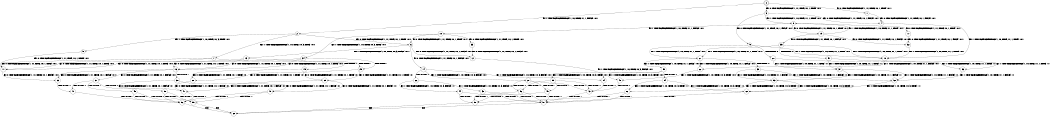 digraph BCG {
size = "7, 10.5";
center = TRUE;
node [shape = circle];
0 [peripheries = 2];
0 -> 1 [label = "EX !0 !ATOMIC_EXCH_BRANCH (1, +1, TRUE, +0, 1, TRUE) !:0:1:"];
0 -> 2 [label = "EX !1 !ATOMIC_EXCH_BRANCH (1, +0, TRUE, +1, 1, FALSE) !:0:1:"];
0 -> 3 [label = "EX !0 !ATOMIC_EXCH_BRANCH (1, +1, TRUE, +0, 1, TRUE) !:0:1:"];
1 -> 4 [label = "EX !0 !ATOMIC_EXCH_BRANCH (1, +1, TRUE, +0, 1, FALSE) !:0:1:"];
2 -> 5 [label = "EX !1 !ATOMIC_EXCH_BRANCH (1, +0, TRUE, +0, 3, TRUE) !:0:1:"];
2 -> 6 [label = "EX !0 !ATOMIC_EXCH_BRANCH (1, +1, TRUE, +0, 1, TRUE) !:0:1:"];
2 -> 7 [label = "EX !1 !ATOMIC_EXCH_BRANCH (1, +0, TRUE, +0, 3, TRUE) !:0:1:"];
3 -> 4 [label = "EX !0 !ATOMIC_EXCH_BRANCH (1, +1, TRUE, +0, 1, FALSE) !:0:1:"];
3 -> 8 [label = "EX !1 !ATOMIC_EXCH_BRANCH (1, +0, TRUE, +1, 1, TRUE) !:0:1:"];
3 -> 9 [label = "EX !0 !ATOMIC_EXCH_BRANCH (1, +1, TRUE, +0, 1, FALSE) !:0:1:"];
4 -> 10 [label = "EX !1 !ATOMIC_EXCH_BRANCH (1, +0, TRUE, +1, 1, TRUE) !:0:1:"];
5 -> 11 [label = "EX !0 !ATOMIC_EXCH_BRANCH (1, +1, TRUE, +0, 1, TRUE) !:0:1:"];
6 -> 12 [label = "EX !0 !ATOMIC_EXCH_BRANCH (1, +1, TRUE, +0, 1, FALSE) !:0:1:"];
6 -> 13 [label = "EX !1 !ATOMIC_EXCH_BRANCH (1, +0, TRUE, +0, 3, FALSE) !:0:1:"];
6 -> 14 [label = "EX !0 !ATOMIC_EXCH_BRANCH (1, +1, TRUE, +0, 1, FALSE) !:0:1:"];
7 -> 11 [label = "EX !0 !ATOMIC_EXCH_BRANCH (1, +1, TRUE, +0, 1, TRUE) !:0:1:"];
7 -> 15 [label = "TERMINATE !1"];
7 -> 16 [label = "EX !0 !ATOMIC_EXCH_BRANCH (1, +1, TRUE, +0, 1, TRUE) !:0:1:"];
8 -> 17 [label = "EX !0 !ATOMIC_EXCH_BRANCH (1, +1, TRUE, +0, 1, TRUE) !:0:1:"];
8 -> 18 [label = "EX !1 !ATOMIC_EXCH_BRANCH (1, +0, TRUE, +1, 1, FALSE) !:0:1:"];
8 -> 19 [label = "EX !0 !ATOMIC_EXCH_BRANCH (1, +1, TRUE, +0, 1, TRUE) !:0:1:"];
9 -> 10 [label = "EX !1 !ATOMIC_EXCH_BRANCH (1, +0, TRUE, +1, 1, TRUE) !:0:1:"];
9 -> 20 [label = "TERMINATE !0"];
9 -> 21 [label = "EX !1 !ATOMIC_EXCH_BRANCH (1, +0, TRUE, +1, 1, TRUE) !:0:1:"];
10 -> 22 [label = "EX !1 !ATOMIC_EXCH_BRANCH (1, +0, TRUE, +1, 1, FALSE) !:0:1:"];
11 -> 23 [label = "EX !0 !ATOMIC_EXCH_BRANCH (1, +1, TRUE, +0, 1, FALSE) !:0:1:"];
12 -> 24 [label = "EX !1 !ATOMIC_EXCH_BRANCH (1, +0, TRUE, +0, 3, FALSE) !:0:1:"];
13 -> 11 [label = "EX !0 !ATOMIC_EXCH_BRANCH (1, +1, TRUE, +0, 1, TRUE) !:0:1:"];
13 -> 25 [label = "TERMINATE !1"];
13 -> 16 [label = "EX !0 !ATOMIC_EXCH_BRANCH (1, +1, TRUE, +0, 1, TRUE) !:0:1:"];
14 -> 24 [label = "EX !1 !ATOMIC_EXCH_BRANCH (1, +0, TRUE, +0, 3, FALSE) !:0:1:"];
14 -> 26 [label = "TERMINATE !0"];
14 -> 27 [label = "EX !1 !ATOMIC_EXCH_BRANCH (1, +0, TRUE, +0, 3, FALSE) !:0:1:"];
15 -> 28 [label = "EX !0 !ATOMIC_EXCH_BRANCH (1, +1, TRUE, +0, 1, TRUE) !:0:"];
15 -> 29 [label = "EX !0 !ATOMIC_EXCH_BRANCH (1, +1, TRUE, +0, 1, TRUE) !:0:"];
16 -> 23 [label = "EX !0 !ATOMIC_EXCH_BRANCH (1, +1, TRUE, +0, 1, FALSE) !:0:1:"];
16 -> 30 [label = "TERMINATE !1"];
16 -> 31 [label = "EX !0 !ATOMIC_EXCH_BRANCH (1, +1, TRUE, +0, 1, FALSE) !:0:1:"];
17 -> 32 [label = "EX !0 !ATOMIC_EXCH_BRANCH (1, +1, TRUE, +0, 1, FALSE) !:0:1:"];
18 -> 33 [label = "EX !0 !ATOMIC_EXCH_BRANCH (1, +1, TRUE, +0, 1, TRUE) !:0:1:"];
18 -> 34 [label = "EX !1 !ATOMIC_EXCH_BRANCH (1, +0, TRUE, +0, 3, TRUE) !:0:1:"];
18 -> 6 [label = "EX !0 !ATOMIC_EXCH_BRANCH (1, +1, TRUE, +0, 1, TRUE) !:0:1:"];
19 -> 32 [label = "EX !0 !ATOMIC_EXCH_BRANCH (1, +1, TRUE, +0, 1, FALSE) !:0:1:"];
19 -> 8 [label = "EX !1 !ATOMIC_EXCH_BRANCH (1, +0, TRUE, +1, 1, TRUE) !:0:1:"];
19 -> 35 [label = "EX !0 !ATOMIC_EXCH_BRANCH (1, +1, TRUE, +0, 1, FALSE) !:0:1:"];
20 -> 36 [label = "EX !1 !ATOMIC_EXCH_BRANCH (1, +0, TRUE, +1, 1, TRUE) !:1:"];
20 -> 37 [label = "EX !1 !ATOMIC_EXCH_BRANCH (1, +0, TRUE, +1, 1, TRUE) !:1:"];
21 -> 22 [label = "EX !1 !ATOMIC_EXCH_BRANCH (1, +0, TRUE, +1, 1, FALSE) !:0:1:"];
21 -> 38 [label = "TERMINATE !0"];
21 -> 39 [label = "EX !1 !ATOMIC_EXCH_BRANCH (1, +0, TRUE, +1, 1, FALSE) !:0:1:"];
22 -> 40 [label = "EX !1 !ATOMIC_EXCH_BRANCH (1, +0, TRUE, +0, 3, TRUE) !:0:1:"];
23 -> 41 [label = "TERMINATE !0"];
24 -> 42 [label = "TERMINATE !0"];
25 -> 28 [label = "EX !0 !ATOMIC_EXCH_BRANCH (1, +1, TRUE, +0, 1, TRUE) !:0:"];
25 -> 29 [label = "EX !0 !ATOMIC_EXCH_BRANCH (1, +1, TRUE, +0, 1, TRUE) !:0:"];
26 -> 43 [label = "EX !1 !ATOMIC_EXCH_BRANCH (1, +0, TRUE, +0, 3, FALSE) !:1:"];
26 -> 44 [label = "EX !1 !ATOMIC_EXCH_BRANCH (1, +0, TRUE, +0, 3, FALSE) !:1:"];
27 -> 42 [label = "TERMINATE !0"];
27 -> 45 [label = "TERMINATE !1"];
27 -> 46 [label = "TERMINATE !0"];
28 -> 47 [label = "EX !0 !ATOMIC_EXCH_BRANCH (1, +1, TRUE, +0, 1, FALSE) !:0:"];
29 -> 47 [label = "EX !0 !ATOMIC_EXCH_BRANCH (1, +1, TRUE, +0, 1, FALSE) !:0:"];
29 -> 48 [label = "EX !0 !ATOMIC_EXCH_BRANCH (1, +1, TRUE, +0, 1, FALSE) !:0:"];
30 -> 47 [label = "EX !0 !ATOMIC_EXCH_BRANCH (1, +1, TRUE, +0, 1, FALSE) !:0:"];
30 -> 48 [label = "EX !0 !ATOMIC_EXCH_BRANCH (1, +1, TRUE, +0, 1, FALSE) !:0:"];
31 -> 41 [label = "TERMINATE !0"];
31 -> 49 [label = "TERMINATE !1"];
31 -> 50 [label = "TERMINATE !0"];
32 -> 10 [label = "EX !1 !ATOMIC_EXCH_BRANCH (1, +0, TRUE, +1, 1, TRUE) !:0:1:"];
33 -> 12 [label = "EX !0 !ATOMIC_EXCH_BRANCH (1, +1, TRUE, +0, 1, FALSE) !:0:1:"];
34 -> 11 [label = "EX !0 !ATOMIC_EXCH_BRANCH (1, +1, TRUE, +0, 1, TRUE) !:0:1:"];
34 -> 25 [label = "TERMINATE !1"];
34 -> 16 [label = "EX !0 !ATOMIC_EXCH_BRANCH (1, +1, TRUE, +0, 1, TRUE) !:0:1:"];
35 -> 10 [label = "EX !1 !ATOMIC_EXCH_BRANCH (1, +0, TRUE, +1, 1, TRUE) !:0:1:"];
35 -> 51 [label = "TERMINATE !0"];
35 -> 21 [label = "EX !1 !ATOMIC_EXCH_BRANCH (1, +0, TRUE, +1, 1, TRUE) !:0:1:"];
36 -> 52 [label = "EX !1 !ATOMIC_EXCH_BRANCH (1, +0, TRUE, +1, 1, FALSE) !:1:"];
37 -> 52 [label = "EX !1 !ATOMIC_EXCH_BRANCH (1, +0, TRUE, +1, 1, FALSE) !:1:"];
37 -> 53 [label = "EX !1 !ATOMIC_EXCH_BRANCH (1, +0, TRUE, +1, 1, FALSE) !:1:"];
38 -> 52 [label = "EX !1 !ATOMIC_EXCH_BRANCH (1, +0, TRUE, +1, 1, FALSE) !:1:"];
38 -> 53 [label = "EX !1 !ATOMIC_EXCH_BRANCH (1, +0, TRUE, +1, 1, FALSE) !:1:"];
39 -> 40 [label = "EX !1 !ATOMIC_EXCH_BRANCH (1, +0, TRUE, +0, 3, TRUE) !:0:1:"];
39 -> 54 [label = "TERMINATE !0"];
39 -> 55 [label = "EX !1 !ATOMIC_EXCH_BRANCH (1, +0, TRUE, +0, 3, TRUE) !:0:1:"];
40 -> 42 [label = "TERMINATE !0"];
41 -> 56 [label = "TERMINATE !1"];
42 -> 57 [label = "TERMINATE !1"];
43 -> 57 [label = "TERMINATE !1"];
44 -> 57 [label = "TERMINATE !1"];
44 -> 58 [label = "TERMINATE !1"];
45 -> 57 [label = "TERMINATE !0"];
45 -> 58 [label = "TERMINATE !0"];
46 -> 57 [label = "TERMINATE !1"];
46 -> 58 [label = "TERMINATE !1"];
47 -> 56 [label = "TERMINATE !0"];
48 -> 56 [label = "TERMINATE !0"];
48 -> 59 [label = "TERMINATE !0"];
49 -> 56 [label = "TERMINATE !0"];
49 -> 59 [label = "TERMINATE !0"];
50 -> 56 [label = "TERMINATE !1"];
50 -> 59 [label = "TERMINATE !1"];
51 -> 36 [label = "EX !1 !ATOMIC_EXCH_BRANCH (1, +0, TRUE, +1, 1, TRUE) !:1:"];
51 -> 37 [label = "EX !1 !ATOMIC_EXCH_BRANCH (1, +0, TRUE, +1, 1, TRUE) !:1:"];
52 -> 60 [label = "EX !1 !ATOMIC_EXCH_BRANCH (1, +0, TRUE, +0, 3, TRUE) !:1:"];
53 -> 60 [label = "EX !1 !ATOMIC_EXCH_BRANCH (1, +0, TRUE, +0, 3, TRUE) !:1:"];
53 -> 61 [label = "EX !1 !ATOMIC_EXCH_BRANCH (1, +0, TRUE, +0, 3, TRUE) !:1:"];
54 -> 60 [label = "EX !1 !ATOMIC_EXCH_BRANCH (1, +0, TRUE, +0, 3, TRUE) !:1:"];
54 -> 61 [label = "EX !1 !ATOMIC_EXCH_BRANCH (1, +0, TRUE, +0, 3, TRUE) !:1:"];
55 -> 42 [label = "TERMINATE !0"];
55 -> 45 [label = "TERMINATE !1"];
55 -> 46 [label = "TERMINATE !0"];
56 -> 62 [label = "exit"];
57 -> 62 [label = "exit"];
58 -> 62 [label = "exit"];
59 -> 62 [label = "exit"];
60 -> 57 [label = "TERMINATE !1"];
61 -> 57 [label = "TERMINATE !1"];
61 -> 58 [label = "TERMINATE !1"];
}
